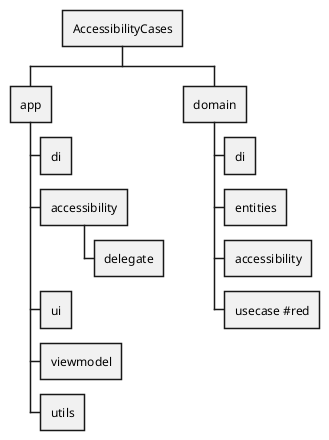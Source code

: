 @startwbs
+ AccessibilityCases
 + app
  + di
  + accessibility
   + delegate
  + ui
  + viewmodel
  + utils
 + domain
  + di
  + entities
  + accessibility
  + usecase #red
@endwbs